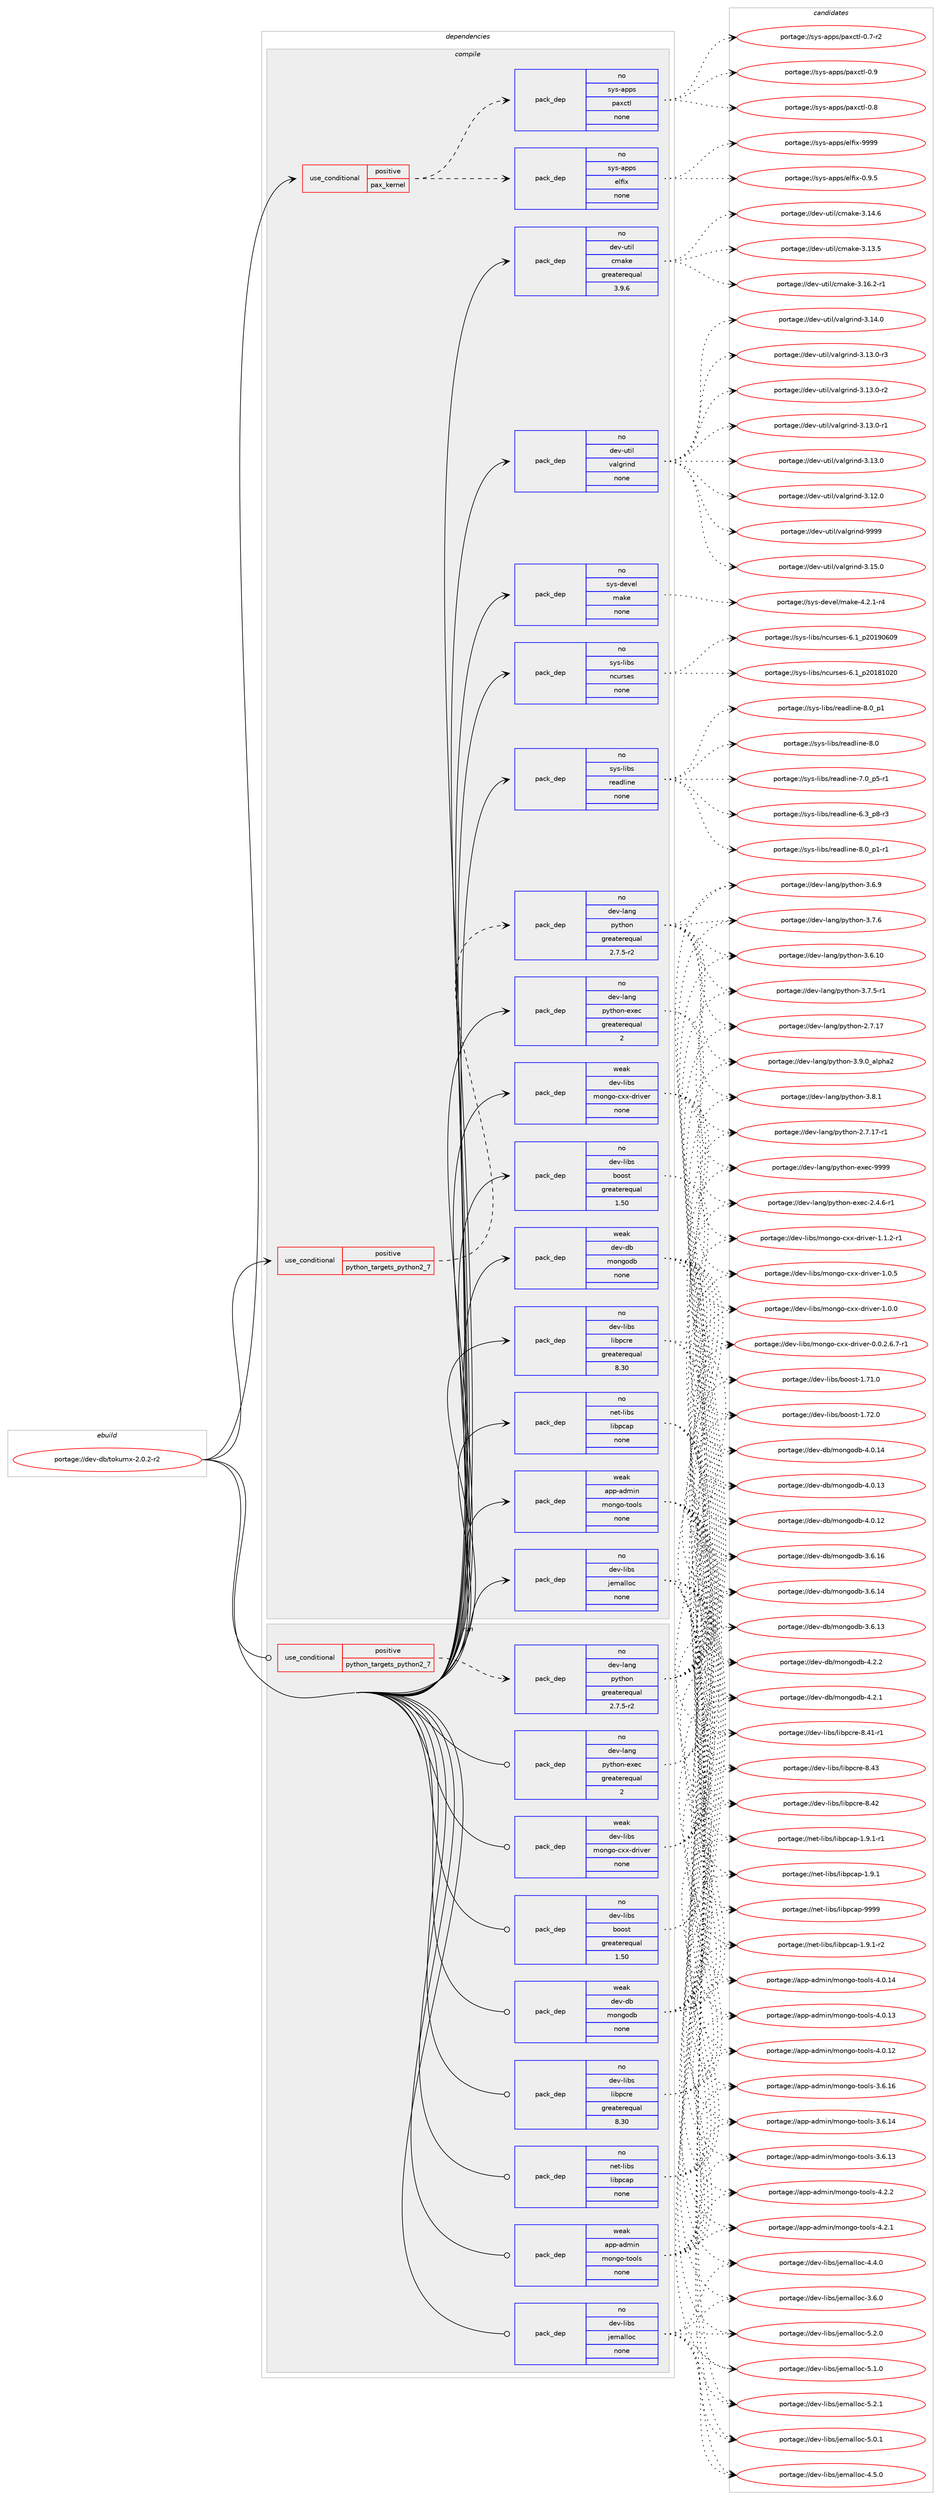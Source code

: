 digraph prolog {

# *************
# Graph options
# *************

newrank=true;
concentrate=true;
compound=true;
graph [rankdir=LR,fontname=Helvetica,fontsize=10,ranksep=1.5];#, ranksep=2.5, nodesep=0.2];
edge  [arrowhead=vee];
node  [fontname=Helvetica,fontsize=10];

# **********
# The ebuild
# **********

subgraph cluster_leftcol {
color=gray;
label=<<i>ebuild</i>>;
id [label="portage://dev-db/tokumx-2.0.2-r2", color=red, width=4, href="../dev-db/tokumx-2.0.2-r2.svg"];
}

# ****************
# The dependencies
# ****************

subgraph cluster_midcol {
color=gray;
label=<<i>dependencies</i>>;
subgraph cluster_compile {
fillcolor="#eeeeee";
style=filled;
label=<<i>compile</i>>;
subgraph cond135801 {
dependency576520 [label=<<TABLE BORDER="0" CELLBORDER="1" CELLSPACING="0" CELLPADDING="4"><TR><TD ROWSPAN="3" CELLPADDING="10">use_conditional</TD></TR><TR><TD>positive</TD></TR><TR><TD>pax_kernel</TD></TR></TABLE>>, shape=none, color=red];
subgraph pack433544 {
dependency576521 [label=<<TABLE BORDER="0" CELLBORDER="1" CELLSPACING="0" CELLPADDING="4" WIDTH="220"><TR><TD ROWSPAN="6" CELLPADDING="30">pack_dep</TD></TR><TR><TD WIDTH="110">no</TD></TR><TR><TD>sys-apps</TD></TR><TR><TD>paxctl</TD></TR><TR><TD>none</TD></TR><TR><TD></TD></TR></TABLE>>, shape=none, color=blue];
}
dependency576520:e -> dependency576521:w [weight=20,style="dashed",arrowhead="vee"];
subgraph pack433545 {
dependency576522 [label=<<TABLE BORDER="0" CELLBORDER="1" CELLSPACING="0" CELLPADDING="4" WIDTH="220"><TR><TD ROWSPAN="6" CELLPADDING="30">pack_dep</TD></TR><TR><TD WIDTH="110">no</TD></TR><TR><TD>sys-apps</TD></TR><TR><TD>elfix</TD></TR><TR><TD>none</TD></TR><TR><TD></TD></TR></TABLE>>, shape=none, color=blue];
}
dependency576520:e -> dependency576522:w [weight=20,style="dashed",arrowhead="vee"];
}
id:e -> dependency576520:w [weight=20,style="solid",arrowhead="vee"];
subgraph cond135802 {
dependency576523 [label=<<TABLE BORDER="0" CELLBORDER="1" CELLSPACING="0" CELLPADDING="4"><TR><TD ROWSPAN="3" CELLPADDING="10">use_conditional</TD></TR><TR><TD>positive</TD></TR><TR><TD>python_targets_python2_7</TD></TR></TABLE>>, shape=none, color=red];
subgraph pack433546 {
dependency576524 [label=<<TABLE BORDER="0" CELLBORDER="1" CELLSPACING="0" CELLPADDING="4" WIDTH="220"><TR><TD ROWSPAN="6" CELLPADDING="30">pack_dep</TD></TR><TR><TD WIDTH="110">no</TD></TR><TR><TD>dev-lang</TD></TR><TR><TD>python</TD></TR><TR><TD>greaterequal</TD></TR><TR><TD>2.7.5-r2</TD></TR></TABLE>>, shape=none, color=blue];
}
dependency576523:e -> dependency576524:w [weight=20,style="dashed",arrowhead="vee"];
}
id:e -> dependency576523:w [weight=20,style="solid",arrowhead="vee"];
subgraph pack433547 {
dependency576525 [label=<<TABLE BORDER="0" CELLBORDER="1" CELLSPACING="0" CELLPADDING="4" WIDTH="220"><TR><TD ROWSPAN="6" CELLPADDING="30">pack_dep</TD></TR><TR><TD WIDTH="110">no</TD></TR><TR><TD>dev-lang</TD></TR><TR><TD>python-exec</TD></TR><TR><TD>greaterequal</TD></TR><TR><TD>2</TD></TR></TABLE>>, shape=none, color=blue];
}
id:e -> dependency576525:w [weight=20,style="solid",arrowhead="vee"];
subgraph pack433548 {
dependency576526 [label=<<TABLE BORDER="0" CELLBORDER="1" CELLSPACING="0" CELLPADDING="4" WIDTH="220"><TR><TD ROWSPAN="6" CELLPADDING="30">pack_dep</TD></TR><TR><TD WIDTH="110">no</TD></TR><TR><TD>dev-libs</TD></TR><TR><TD>boost</TD></TR><TR><TD>greaterequal</TD></TR><TR><TD>1.50</TD></TR></TABLE>>, shape=none, color=blue];
}
id:e -> dependency576526:w [weight=20,style="solid",arrowhead="vee"];
subgraph pack433549 {
dependency576527 [label=<<TABLE BORDER="0" CELLBORDER="1" CELLSPACING="0" CELLPADDING="4" WIDTH="220"><TR><TD ROWSPAN="6" CELLPADDING="30">pack_dep</TD></TR><TR><TD WIDTH="110">no</TD></TR><TR><TD>dev-libs</TD></TR><TR><TD>jemalloc</TD></TR><TR><TD>none</TD></TR><TR><TD></TD></TR></TABLE>>, shape=none, color=blue];
}
id:e -> dependency576527:w [weight=20,style="solid",arrowhead="vee"];
subgraph pack433550 {
dependency576528 [label=<<TABLE BORDER="0" CELLBORDER="1" CELLSPACING="0" CELLPADDING="4" WIDTH="220"><TR><TD ROWSPAN="6" CELLPADDING="30">pack_dep</TD></TR><TR><TD WIDTH="110">no</TD></TR><TR><TD>dev-libs</TD></TR><TR><TD>libpcre</TD></TR><TR><TD>greaterequal</TD></TR><TR><TD>8.30</TD></TR></TABLE>>, shape=none, color=blue];
}
id:e -> dependency576528:w [weight=20,style="solid",arrowhead="vee"];
subgraph pack433551 {
dependency576529 [label=<<TABLE BORDER="0" CELLBORDER="1" CELLSPACING="0" CELLPADDING="4" WIDTH="220"><TR><TD ROWSPAN="6" CELLPADDING="30">pack_dep</TD></TR><TR><TD WIDTH="110">no</TD></TR><TR><TD>dev-util</TD></TR><TR><TD>cmake</TD></TR><TR><TD>greaterequal</TD></TR><TR><TD>3.9.6</TD></TR></TABLE>>, shape=none, color=blue];
}
id:e -> dependency576529:w [weight=20,style="solid",arrowhead="vee"];
subgraph pack433552 {
dependency576530 [label=<<TABLE BORDER="0" CELLBORDER="1" CELLSPACING="0" CELLPADDING="4" WIDTH="220"><TR><TD ROWSPAN="6" CELLPADDING="30">pack_dep</TD></TR><TR><TD WIDTH="110">no</TD></TR><TR><TD>dev-util</TD></TR><TR><TD>valgrind</TD></TR><TR><TD>none</TD></TR><TR><TD></TD></TR></TABLE>>, shape=none, color=blue];
}
id:e -> dependency576530:w [weight=20,style="solid",arrowhead="vee"];
subgraph pack433553 {
dependency576531 [label=<<TABLE BORDER="0" CELLBORDER="1" CELLSPACING="0" CELLPADDING="4" WIDTH="220"><TR><TD ROWSPAN="6" CELLPADDING="30">pack_dep</TD></TR><TR><TD WIDTH="110">no</TD></TR><TR><TD>net-libs</TD></TR><TR><TD>libpcap</TD></TR><TR><TD>none</TD></TR><TR><TD></TD></TR></TABLE>>, shape=none, color=blue];
}
id:e -> dependency576531:w [weight=20,style="solid",arrowhead="vee"];
subgraph pack433554 {
dependency576532 [label=<<TABLE BORDER="0" CELLBORDER="1" CELLSPACING="0" CELLPADDING="4" WIDTH="220"><TR><TD ROWSPAN="6" CELLPADDING="30">pack_dep</TD></TR><TR><TD WIDTH="110">no</TD></TR><TR><TD>sys-devel</TD></TR><TR><TD>make</TD></TR><TR><TD>none</TD></TR><TR><TD></TD></TR></TABLE>>, shape=none, color=blue];
}
id:e -> dependency576532:w [weight=20,style="solid",arrowhead="vee"];
subgraph pack433555 {
dependency576533 [label=<<TABLE BORDER="0" CELLBORDER="1" CELLSPACING="0" CELLPADDING="4" WIDTH="220"><TR><TD ROWSPAN="6" CELLPADDING="30">pack_dep</TD></TR><TR><TD WIDTH="110">no</TD></TR><TR><TD>sys-libs</TD></TR><TR><TD>ncurses</TD></TR><TR><TD>none</TD></TR><TR><TD></TD></TR></TABLE>>, shape=none, color=blue];
}
id:e -> dependency576533:w [weight=20,style="solid",arrowhead="vee"];
subgraph pack433556 {
dependency576534 [label=<<TABLE BORDER="0" CELLBORDER="1" CELLSPACING="0" CELLPADDING="4" WIDTH="220"><TR><TD ROWSPAN="6" CELLPADDING="30">pack_dep</TD></TR><TR><TD WIDTH="110">no</TD></TR><TR><TD>sys-libs</TD></TR><TR><TD>readline</TD></TR><TR><TD>none</TD></TR><TR><TD></TD></TR></TABLE>>, shape=none, color=blue];
}
id:e -> dependency576534:w [weight=20,style="solid",arrowhead="vee"];
subgraph pack433557 {
dependency576535 [label=<<TABLE BORDER="0" CELLBORDER="1" CELLSPACING="0" CELLPADDING="4" WIDTH="220"><TR><TD ROWSPAN="6" CELLPADDING="30">pack_dep</TD></TR><TR><TD WIDTH="110">weak</TD></TR><TR><TD>app-admin</TD></TR><TR><TD>mongo-tools</TD></TR><TR><TD>none</TD></TR><TR><TD></TD></TR></TABLE>>, shape=none, color=blue];
}
id:e -> dependency576535:w [weight=20,style="solid",arrowhead="vee"];
subgraph pack433558 {
dependency576536 [label=<<TABLE BORDER="0" CELLBORDER="1" CELLSPACING="0" CELLPADDING="4" WIDTH="220"><TR><TD ROWSPAN="6" CELLPADDING="30">pack_dep</TD></TR><TR><TD WIDTH="110">weak</TD></TR><TR><TD>dev-db</TD></TR><TR><TD>mongodb</TD></TR><TR><TD>none</TD></TR><TR><TD></TD></TR></TABLE>>, shape=none, color=blue];
}
id:e -> dependency576536:w [weight=20,style="solid",arrowhead="vee"];
subgraph pack433559 {
dependency576537 [label=<<TABLE BORDER="0" CELLBORDER="1" CELLSPACING="0" CELLPADDING="4" WIDTH="220"><TR><TD ROWSPAN="6" CELLPADDING="30">pack_dep</TD></TR><TR><TD WIDTH="110">weak</TD></TR><TR><TD>dev-libs</TD></TR><TR><TD>mongo-cxx-driver</TD></TR><TR><TD>none</TD></TR><TR><TD></TD></TR></TABLE>>, shape=none, color=blue];
}
id:e -> dependency576537:w [weight=20,style="solid",arrowhead="vee"];
}
subgraph cluster_compileandrun {
fillcolor="#eeeeee";
style=filled;
label=<<i>compile and run</i>>;
}
subgraph cluster_run {
fillcolor="#eeeeee";
style=filled;
label=<<i>run</i>>;
subgraph cond135803 {
dependency576538 [label=<<TABLE BORDER="0" CELLBORDER="1" CELLSPACING="0" CELLPADDING="4"><TR><TD ROWSPAN="3" CELLPADDING="10">use_conditional</TD></TR><TR><TD>positive</TD></TR><TR><TD>python_targets_python2_7</TD></TR></TABLE>>, shape=none, color=red];
subgraph pack433560 {
dependency576539 [label=<<TABLE BORDER="0" CELLBORDER="1" CELLSPACING="0" CELLPADDING="4" WIDTH="220"><TR><TD ROWSPAN="6" CELLPADDING="30">pack_dep</TD></TR><TR><TD WIDTH="110">no</TD></TR><TR><TD>dev-lang</TD></TR><TR><TD>python</TD></TR><TR><TD>greaterequal</TD></TR><TR><TD>2.7.5-r2</TD></TR></TABLE>>, shape=none, color=blue];
}
dependency576538:e -> dependency576539:w [weight=20,style="dashed",arrowhead="vee"];
}
id:e -> dependency576538:w [weight=20,style="solid",arrowhead="odot"];
subgraph pack433561 {
dependency576540 [label=<<TABLE BORDER="0" CELLBORDER="1" CELLSPACING="0" CELLPADDING="4" WIDTH="220"><TR><TD ROWSPAN="6" CELLPADDING="30">pack_dep</TD></TR><TR><TD WIDTH="110">no</TD></TR><TR><TD>dev-lang</TD></TR><TR><TD>python-exec</TD></TR><TR><TD>greaterequal</TD></TR><TR><TD>2</TD></TR></TABLE>>, shape=none, color=blue];
}
id:e -> dependency576540:w [weight=20,style="solid",arrowhead="odot"];
subgraph pack433562 {
dependency576541 [label=<<TABLE BORDER="0" CELLBORDER="1" CELLSPACING="0" CELLPADDING="4" WIDTH="220"><TR><TD ROWSPAN="6" CELLPADDING="30">pack_dep</TD></TR><TR><TD WIDTH="110">no</TD></TR><TR><TD>dev-libs</TD></TR><TR><TD>boost</TD></TR><TR><TD>greaterequal</TD></TR><TR><TD>1.50</TD></TR></TABLE>>, shape=none, color=blue];
}
id:e -> dependency576541:w [weight=20,style="solid",arrowhead="odot"];
subgraph pack433563 {
dependency576542 [label=<<TABLE BORDER="0" CELLBORDER="1" CELLSPACING="0" CELLPADDING="4" WIDTH="220"><TR><TD ROWSPAN="6" CELLPADDING="30">pack_dep</TD></TR><TR><TD WIDTH="110">no</TD></TR><TR><TD>dev-libs</TD></TR><TR><TD>jemalloc</TD></TR><TR><TD>none</TD></TR><TR><TD></TD></TR></TABLE>>, shape=none, color=blue];
}
id:e -> dependency576542:w [weight=20,style="solid",arrowhead="odot"];
subgraph pack433564 {
dependency576543 [label=<<TABLE BORDER="0" CELLBORDER="1" CELLSPACING="0" CELLPADDING="4" WIDTH="220"><TR><TD ROWSPAN="6" CELLPADDING="30">pack_dep</TD></TR><TR><TD WIDTH="110">no</TD></TR><TR><TD>dev-libs</TD></TR><TR><TD>libpcre</TD></TR><TR><TD>greaterequal</TD></TR><TR><TD>8.30</TD></TR></TABLE>>, shape=none, color=blue];
}
id:e -> dependency576543:w [weight=20,style="solid",arrowhead="odot"];
subgraph pack433565 {
dependency576544 [label=<<TABLE BORDER="0" CELLBORDER="1" CELLSPACING="0" CELLPADDING="4" WIDTH="220"><TR><TD ROWSPAN="6" CELLPADDING="30">pack_dep</TD></TR><TR><TD WIDTH="110">no</TD></TR><TR><TD>net-libs</TD></TR><TR><TD>libpcap</TD></TR><TR><TD>none</TD></TR><TR><TD></TD></TR></TABLE>>, shape=none, color=blue];
}
id:e -> dependency576544:w [weight=20,style="solid",arrowhead="odot"];
subgraph pack433566 {
dependency576545 [label=<<TABLE BORDER="0" CELLBORDER="1" CELLSPACING="0" CELLPADDING="4" WIDTH="220"><TR><TD ROWSPAN="6" CELLPADDING="30">pack_dep</TD></TR><TR><TD WIDTH="110">weak</TD></TR><TR><TD>app-admin</TD></TR><TR><TD>mongo-tools</TD></TR><TR><TD>none</TD></TR><TR><TD></TD></TR></TABLE>>, shape=none, color=blue];
}
id:e -> dependency576545:w [weight=20,style="solid",arrowhead="odot"];
subgraph pack433567 {
dependency576546 [label=<<TABLE BORDER="0" CELLBORDER="1" CELLSPACING="0" CELLPADDING="4" WIDTH="220"><TR><TD ROWSPAN="6" CELLPADDING="30">pack_dep</TD></TR><TR><TD WIDTH="110">weak</TD></TR><TR><TD>dev-db</TD></TR><TR><TD>mongodb</TD></TR><TR><TD>none</TD></TR><TR><TD></TD></TR></TABLE>>, shape=none, color=blue];
}
id:e -> dependency576546:w [weight=20,style="solid",arrowhead="odot"];
subgraph pack433568 {
dependency576547 [label=<<TABLE BORDER="0" CELLBORDER="1" CELLSPACING="0" CELLPADDING="4" WIDTH="220"><TR><TD ROWSPAN="6" CELLPADDING="30">pack_dep</TD></TR><TR><TD WIDTH="110">weak</TD></TR><TR><TD>dev-libs</TD></TR><TR><TD>mongo-cxx-driver</TD></TR><TR><TD>none</TD></TR><TR><TD></TD></TR></TABLE>>, shape=none, color=blue];
}
id:e -> dependency576547:w [weight=20,style="solid",arrowhead="odot"];
}
}

# **************
# The candidates
# **************

subgraph cluster_choices {
rank=same;
color=gray;
label=<<i>candidates</i>>;

subgraph choice433544 {
color=black;
nodesep=1;
choice115121115459711211211547112971209911610845484657 [label="portage://sys-apps/paxctl-0.9", color=red, width=4,href="../sys-apps/paxctl-0.9.svg"];
choice115121115459711211211547112971209911610845484656 [label="portage://sys-apps/paxctl-0.8", color=red, width=4,href="../sys-apps/paxctl-0.8.svg"];
choice1151211154597112112115471129712099116108454846554511450 [label="portage://sys-apps/paxctl-0.7-r2", color=red, width=4,href="../sys-apps/paxctl-0.7-r2.svg"];
dependency576521:e -> choice115121115459711211211547112971209911610845484657:w [style=dotted,weight="100"];
dependency576521:e -> choice115121115459711211211547112971209911610845484656:w [style=dotted,weight="100"];
dependency576521:e -> choice1151211154597112112115471129712099116108454846554511450:w [style=dotted,weight="100"];
}
subgraph choice433545 {
color=black;
nodesep=1;
choice1151211154597112112115471011081021051204557575757 [label="portage://sys-apps/elfix-9999", color=red, width=4,href="../sys-apps/elfix-9999.svg"];
choice115121115459711211211547101108102105120454846574653 [label="portage://sys-apps/elfix-0.9.5", color=red, width=4,href="../sys-apps/elfix-0.9.5.svg"];
dependency576522:e -> choice1151211154597112112115471011081021051204557575757:w [style=dotted,weight="100"];
dependency576522:e -> choice115121115459711211211547101108102105120454846574653:w [style=dotted,weight="100"];
}
subgraph choice433546 {
color=black;
nodesep=1;
choice10010111845108971101034711212111610411111045514657464895971081121049750 [label="portage://dev-lang/python-3.9.0_alpha2", color=red, width=4,href="../dev-lang/python-3.9.0_alpha2.svg"];
choice100101118451089711010347112121116104111110455146564649 [label="portage://dev-lang/python-3.8.1", color=red, width=4,href="../dev-lang/python-3.8.1.svg"];
choice100101118451089711010347112121116104111110455146554654 [label="portage://dev-lang/python-3.7.6", color=red, width=4,href="../dev-lang/python-3.7.6.svg"];
choice1001011184510897110103471121211161041111104551465546534511449 [label="portage://dev-lang/python-3.7.5-r1", color=red, width=4,href="../dev-lang/python-3.7.5-r1.svg"];
choice100101118451089711010347112121116104111110455146544657 [label="portage://dev-lang/python-3.6.9", color=red, width=4,href="../dev-lang/python-3.6.9.svg"];
choice10010111845108971101034711212111610411111045514654464948 [label="portage://dev-lang/python-3.6.10", color=red, width=4,href="../dev-lang/python-3.6.10.svg"];
choice100101118451089711010347112121116104111110455046554649554511449 [label="portage://dev-lang/python-2.7.17-r1", color=red, width=4,href="../dev-lang/python-2.7.17-r1.svg"];
choice10010111845108971101034711212111610411111045504655464955 [label="portage://dev-lang/python-2.7.17", color=red, width=4,href="../dev-lang/python-2.7.17.svg"];
dependency576524:e -> choice10010111845108971101034711212111610411111045514657464895971081121049750:w [style=dotted,weight="100"];
dependency576524:e -> choice100101118451089711010347112121116104111110455146564649:w [style=dotted,weight="100"];
dependency576524:e -> choice100101118451089711010347112121116104111110455146554654:w [style=dotted,weight="100"];
dependency576524:e -> choice1001011184510897110103471121211161041111104551465546534511449:w [style=dotted,weight="100"];
dependency576524:e -> choice100101118451089711010347112121116104111110455146544657:w [style=dotted,weight="100"];
dependency576524:e -> choice10010111845108971101034711212111610411111045514654464948:w [style=dotted,weight="100"];
dependency576524:e -> choice100101118451089711010347112121116104111110455046554649554511449:w [style=dotted,weight="100"];
dependency576524:e -> choice10010111845108971101034711212111610411111045504655464955:w [style=dotted,weight="100"];
}
subgraph choice433547 {
color=black;
nodesep=1;
choice10010111845108971101034711212111610411111045101120101994557575757 [label="portage://dev-lang/python-exec-9999", color=red, width=4,href="../dev-lang/python-exec-9999.svg"];
choice10010111845108971101034711212111610411111045101120101994550465246544511449 [label="portage://dev-lang/python-exec-2.4.6-r1", color=red, width=4,href="../dev-lang/python-exec-2.4.6-r1.svg"];
dependency576525:e -> choice10010111845108971101034711212111610411111045101120101994557575757:w [style=dotted,weight="100"];
dependency576525:e -> choice10010111845108971101034711212111610411111045101120101994550465246544511449:w [style=dotted,weight="100"];
}
subgraph choice433548 {
color=black;
nodesep=1;
choice1001011184510810598115479811111111511645494655504648 [label="portage://dev-libs/boost-1.72.0", color=red, width=4,href="../dev-libs/boost-1.72.0.svg"];
choice1001011184510810598115479811111111511645494655494648 [label="portage://dev-libs/boost-1.71.0", color=red, width=4,href="../dev-libs/boost-1.71.0.svg"];
dependency576526:e -> choice1001011184510810598115479811111111511645494655504648:w [style=dotted,weight="100"];
dependency576526:e -> choice1001011184510810598115479811111111511645494655494648:w [style=dotted,weight="100"];
}
subgraph choice433549 {
color=black;
nodesep=1;
choice1001011184510810598115471061011099710810811199455346504649 [label="portage://dev-libs/jemalloc-5.2.1", color=red, width=4,href="../dev-libs/jemalloc-5.2.1.svg"];
choice1001011184510810598115471061011099710810811199455346504648 [label="portage://dev-libs/jemalloc-5.2.0", color=red, width=4,href="../dev-libs/jemalloc-5.2.0.svg"];
choice1001011184510810598115471061011099710810811199455346494648 [label="portage://dev-libs/jemalloc-5.1.0", color=red, width=4,href="../dev-libs/jemalloc-5.1.0.svg"];
choice1001011184510810598115471061011099710810811199455346484649 [label="portage://dev-libs/jemalloc-5.0.1", color=red, width=4,href="../dev-libs/jemalloc-5.0.1.svg"];
choice1001011184510810598115471061011099710810811199455246534648 [label="portage://dev-libs/jemalloc-4.5.0", color=red, width=4,href="../dev-libs/jemalloc-4.5.0.svg"];
choice1001011184510810598115471061011099710810811199455246524648 [label="portage://dev-libs/jemalloc-4.4.0", color=red, width=4,href="../dev-libs/jemalloc-4.4.0.svg"];
choice1001011184510810598115471061011099710810811199455146544648 [label="portage://dev-libs/jemalloc-3.6.0", color=red, width=4,href="../dev-libs/jemalloc-3.6.0.svg"];
dependency576527:e -> choice1001011184510810598115471061011099710810811199455346504649:w [style=dotted,weight="100"];
dependency576527:e -> choice1001011184510810598115471061011099710810811199455346504648:w [style=dotted,weight="100"];
dependency576527:e -> choice1001011184510810598115471061011099710810811199455346494648:w [style=dotted,weight="100"];
dependency576527:e -> choice1001011184510810598115471061011099710810811199455346484649:w [style=dotted,weight="100"];
dependency576527:e -> choice1001011184510810598115471061011099710810811199455246534648:w [style=dotted,weight="100"];
dependency576527:e -> choice1001011184510810598115471061011099710810811199455246524648:w [style=dotted,weight="100"];
dependency576527:e -> choice1001011184510810598115471061011099710810811199455146544648:w [style=dotted,weight="100"];
}
subgraph choice433550 {
color=black;
nodesep=1;
choice10010111845108105981154710810598112991141014556465251 [label="portage://dev-libs/libpcre-8.43", color=red, width=4,href="../dev-libs/libpcre-8.43.svg"];
choice10010111845108105981154710810598112991141014556465250 [label="portage://dev-libs/libpcre-8.42", color=red, width=4,href="../dev-libs/libpcre-8.42.svg"];
choice100101118451081059811547108105981129911410145564652494511449 [label="portage://dev-libs/libpcre-8.41-r1", color=red, width=4,href="../dev-libs/libpcre-8.41-r1.svg"];
dependency576528:e -> choice10010111845108105981154710810598112991141014556465251:w [style=dotted,weight="100"];
dependency576528:e -> choice10010111845108105981154710810598112991141014556465250:w [style=dotted,weight="100"];
dependency576528:e -> choice100101118451081059811547108105981129911410145564652494511449:w [style=dotted,weight="100"];
}
subgraph choice433551 {
color=black;
nodesep=1;
choice10010111845117116105108479910997107101455146495446504511449 [label="portage://dev-util/cmake-3.16.2-r1", color=red, width=4,href="../dev-util/cmake-3.16.2-r1.svg"];
choice1001011184511711610510847991099710710145514649524654 [label="portage://dev-util/cmake-3.14.6", color=red, width=4,href="../dev-util/cmake-3.14.6.svg"];
choice1001011184511711610510847991099710710145514649514653 [label="portage://dev-util/cmake-3.13.5", color=red, width=4,href="../dev-util/cmake-3.13.5.svg"];
dependency576529:e -> choice10010111845117116105108479910997107101455146495446504511449:w [style=dotted,weight="100"];
dependency576529:e -> choice1001011184511711610510847991099710710145514649524654:w [style=dotted,weight="100"];
dependency576529:e -> choice1001011184511711610510847991099710710145514649514653:w [style=dotted,weight="100"];
}
subgraph choice433552 {
color=black;
nodesep=1;
choice1001011184511711610510847118971081031141051101004557575757 [label="portage://dev-util/valgrind-9999", color=red, width=4,href="../dev-util/valgrind-9999.svg"];
choice10010111845117116105108471189710810311410511010045514649534648 [label="portage://dev-util/valgrind-3.15.0", color=red, width=4,href="../dev-util/valgrind-3.15.0.svg"];
choice10010111845117116105108471189710810311410511010045514649524648 [label="portage://dev-util/valgrind-3.14.0", color=red, width=4,href="../dev-util/valgrind-3.14.0.svg"];
choice100101118451171161051084711897108103114105110100455146495146484511451 [label="portage://dev-util/valgrind-3.13.0-r3", color=red, width=4,href="../dev-util/valgrind-3.13.0-r3.svg"];
choice100101118451171161051084711897108103114105110100455146495146484511450 [label="portage://dev-util/valgrind-3.13.0-r2", color=red, width=4,href="../dev-util/valgrind-3.13.0-r2.svg"];
choice100101118451171161051084711897108103114105110100455146495146484511449 [label="portage://dev-util/valgrind-3.13.0-r1", color=red, width=4,href="../dev-util/valgrind-3.13.0-r1.svg"];
choice10010111845117116105108471189710810311410511010045514649514648 [label="portage://dev-util/valgrind-3.13.0", color=red, width=4,href="../dev-util/valgrind-3.13.0.svg"];
choice10010111845117116105108471189710810311410511010045514649504648 [label="portage://dev-util/valgrind-3.12.0", color=red, width=4,href="../dev-util/valgrind-3.12.0.svg"];
dependency576530:e -> choice1001011184511711610510847118971081031141051101004557575757:w [style=dotted,weight="100"];
dependency576530:e -> choice10010111845117116105108471189710810311410511010045514649534648:w [style=dotted,weight="100"];
dependency576530:e -> choice10010111845117116105108471189710810311410511010045514649524648:w [style=dotted,weight="100"];
dependency576530:e -> choice100101118451171161051084711897108103114105110100455146495146484511451:w [style=dotted,weight="100"];
dependency576530:e -> choice100101118451171161051084711897108103114105110100455146495146484511450:w [style=dotted,weight="100"];
dependency576530:e -> choice100101118451171161051084711897108103114105110100455146495146484511449:w [style=dotted,weight="100"];
dependency576530:e -> choice10010111845117116105108471189710810311410511010045514649514648:w [style=dotted,weight="100"];
dependency576530:e -> choice10010111845117116105108471189710810311410511010045514649504648:w [style=dotted,weight="100"];
}
subgraph choice433553 {
color=black;
nodesep=1;
choice1101011164510810598115471081059811299971124557575757 [label="portage://net-libs/libpcap-9999", color=red, width=4,href="../net-libs/libpcap-9999.svg"];
choice1101011164510810598115471081059811299971124549465746494511450 [label="portage://net-libs/libpcap-1.9.1-r2", color=red, width=4,href="../net-libs/libpcap-1.9.1-r2.svg"];
choice1101011164510810598115471081059811299971124549465746494511449 [label="portage://net-libs/libpcap-1.9.1-r1", color=red, width=4,href="../net-libs/libpcap-1.9.1-r1.svg"];
choice110101116451081059811547108105981129997112454946574649 [label="portage://net-libs/libpcap-1.9.1", color=red, width=4,href="../net-libs/libpcap-1.9.1.svg"];
dependency576531:e -> choice1101011164510810598115471081059811299971124557575757:w [style=dotted,weight="100"];
dependency576531:e -> choice1101011164510810598115471081059811299971124549465746494511450:w [style=dotted,weight="100"];
dependency576531:e -> choice1101011164510810598115471081059811299971124549465746494511449:w [style=dotted,weight="100"];
dependency576531:e -> choice110101116451081059811547108105981129997112454946574649:w [style=dotted,weight="100"];
}
subgraph choice433554 {
color=black;
nodesep=1;
choice1151211154510010111810110847109971071014552465046494511452 [label="portage://sys-devel/make-4.2.1-r4", color=red, width=4,href="../sys-devel/make-4.2.1-r4.svg"];
dependency576532:e -> choice1151211154510010111810110847109971071014552465046494511452:w [style=dotted,weight="100"];
}
subgraph choice433555 {
color=black;
nodesep=1;
choice1151211154510810598115471109911711411510111545544649951125048495748544857 [label="portage://sys-libs/ncurses-6.1_p20190609", color=red, width=4,href="../sys-libs/ncurses-6.1_p20190609.svg"];
choice1151211154510810598115471109911711411510111545544649951125048495649485048 [label="portage://sys-libs/ncurses-6.1_p20181020", color=red, width=4,href="../sys-libs/ncurses-6.1_p20181020.svg"];
dependency576533:e -> choice1151211154510810598115471109911711411510111545544649951125048495748544857:w [style=dotted,weight="100"];
dependency576533:e -> choice1151211154510810598115471109911711411510111545544649951125048495649485048:w [style=dotted,weight="100"];
}
subgraph choice433556 {
color=black;
nodesep=1;
choice115121115451081059811547114101971001081051101014556464895112494511449 [label="portage://sys-libs/readline-8.0_p1-r1", color=red, width=4,href="../sys-libs/readline-8.0_p1-r1.svg"];
choice11512111545108105981154711410197100108105110101455646489511249 [label="portage://sys-libs/readline-8.0_p1", color=red, width=4,href="../sys-libs/readline-8.0_p1.svg"];
choice1151211154510810598115471141019710010810511010145564648 [label="portage://sys-libs/readline-8.0", color=red, width=4,href="../sys-libs/readline-8.0.svg"];
choice115121115451081059811547114101971001081051101014555464895112534511449 [label="portage://sys-libs/readline-7.0_p5-r1", color=red, width=4,href="../sys-libs/readline-7.0_p5-r1.svg"];
choice115121115451081059811547114101971001081051101014554465195112564511451 [label="portage://sys-libs/readline-6.3_p8-r3", color=red, width=4,href="../sys-libs/readline-6.3_p8-r3.svg"];
dependency576534:e -> choice115121115451081059811547114101971001081051101014556464895112494511449:w [style=dotted,weight="100"];
dependency576534:e -> choice11512111545108105981154711410197100108105110101455646489511249:w [style=dotted,weight="100"];
dependency576534:e -> choice1151211154510810598115471141019710010810511010145564648:w [style=dotted,weight="100"];
dependency576534:e -> choice115121115451081059811547114101971001081051101014555464895112534511449:w [style=dotted,weight="100"];
dependency576534:e -> choice115121115451081059811547114101971001081051101014554465195112564511451:w [style=dotted,weight="100"];
}
subgraph choice433557 {
color=black;
nodesep=1;
choice9711211245971001091051104710911111010311145116111111108115455246504650 [label="portage://app-admin/mongo-tools-4.2.2", color=red, width=4,href="../app-admin/mongo-tools-4.2.2.svg"];
choice9711211245971001091051104710911111010311145116111111108115455246504649 [label="portage://app-admin/mongo-tools-4.2.1", color=red, width=4,href="../app-admin/mongo-tools-4.2.1.svg"];
choice971121124597100109105110471091111101031114511611111110811545524648464952 [label="portage://app-admin/mongo-tools-4.0.14", color=red, width=4,href="../app-admin/mongo-tools-4.0.14.svg"];
choice971121124597100109105110471091111101031114511611111110811545524648464951 [label="portage://app-admin/mongo-tools-4.0.13", color=red, width=4,href="../app-admin/mongo-tools-4.0.13.svg"];
choice971121124597100109105110471091111101031114511611111110811545524648464950 [label="portage://app-admin/mongo-tools-4.0.12", color=red, width=4,href="../app-admin/mongo-tools-4.0.12.svg"];
choice971121124597100109105110471091111101031114511611111110811545514654464954 [label="portage://app-admin/mongo-tools-3.6.16", color=red, width=4,href="../app-admin/mongo-tools-3.6.16.svg"];
choice971121124597100109105110471091111101031114511611111110811545514654464952 [label="portage://app-admin/mongo-tools-3.6.14", color=red, width=4,href="../app-admin/mongo-tools-3.6.14.svg"];
choice971121124597100109105110471091111101031114511611111110811545514654464951 [label="portage://app-admin/mongo-tools-3.6.13", color=red, width=4,href="../app-admin/mongo-tools-3.6.13.svg"];
dependency576535:e -> choice9711211245971001091051104710911111010311145116111111108115455246504650:w [style=dotted,weight="100"];
dependency576535:e -> choice9711211245971001091051104710911111010311145116111111108115455246504649:w [style=dotted,weight="100"];
dependency576535:e -> choice971121124597100109105110471091111101031114511611111110811545524648464952:w [style=dotted,weight="100"];
dependency576535:e -> choice971121124597100109105110471091111101031114511611111110811545524648464951:w [style=dotted,weight="100"];
dependency576535:e -> choice971121124597100109105110471091111101031114511611111110811545524648464950:w [style=dotted,weight="100"];
dependency576535:e -> choice971121124597100109105110471091111101031114511611111110811545514654464954:w [style=dotted,weight="100"];
dependency576535:e -> choice971121124597100109105110471091111101031114511611111110811545514654464952:w [style=dotted,weight="100"];
dependency576535:e -> choice971121124597100109105110471091111101031114511611111110811545514654464951:w [style=dotted,weight="100"];
}
subgraph choice433558 {
color=black;
nodesep=1;
choice10010111845100984710911111010311110098455246504650 [label="portage://dev-db/mongodb-4.2.2", color=red, width=4,href="../dev-db/mongodb-4.2.2.svg"];
choice10010111845100984710911111010311110098455246504649 [label="portage://dev-db/mongodb-4.2.1", color=red, width=4,href="../dev-db/mongodb-4.2.1.svg"];
choice1001011184510098471091111101031111009845524648464952 [label="portage://dev-db/mongodb-4.0.14", color=red, width=4,href="../dev-db/mongodb-4.0.14.svg"];
choice1001011184510098471091111101031111009845524648464951 [label="portage://dev-db/mongodb-4.0.13", color=red, width=4,href="../dev-db/mongodb-4.0.13.svg"];
choice1001011184510098471091111101031111009845524648464950 [label="portage://dev-db/mongodb-4.0.12", color=red, width=4,href="../dev-db/mongodb-4.0.12.svg"];
choice1001011184510098471091111101031111009845514654464954 [label="portage://dev-db/mongodb-3.6.16", color=red, width=4,href="../dev-db/mongodb-3.6.16.svg"];
choice1001011184510098471091111101031111009845514654464952 [label="portage://dev-db/mongodb-3.6.14", color=red, width=4,href="../dev-db/mongodb-3.6.14.svg"];
choice1001011184510098471091111101031111009845514654464951 [label="portage://dev-db/mongodb-3.6.13", color=red, width=4,href="../dev-db/mongodb-3.6.13.svg"];
dependency576536:e -> choice10010111845100984710911111010311110098455246504650:w [style=dotted,weight="100"];
dependency576536:e -> choice10010111845100984710911111010311110098455246504649:w [style=dotted,weight="100"];
dependency576536:e -> choice1001011184510098471091111101031111009845524648464952:w [style=dotted,weight="100"];
dependency576536:e -> choice1001011184510098471091111101031111009845524648464951:w [style=dotted,weight="100"];
dependency576536:e -> choice1001011184510098471091111101031111009845524648464950:w [style=dotted,weight="100"];
dependency576536:e -> choice1001011184510098471091111101031111009845514654464954:w [style=dotted,weight="100"];
dependency576536:e -> choice1001011184510098471091111101031111009845514654464952:w [style=dotted,weight="100"];
dependency576536:e -> choice1001011184510098471091111101031111009845514654464951:w [style=dotted,weight="100"];
}
subgraph choice433559 {
color=black;
nodesep=1;
choice1001011184510810598115471091111101031114599120120451001141051181011144549464946504511449 [label="portage://dev-libs/mongo-cxx-driver-1.1.2-r1", color=red, width=4,href="../dev-libs/mongo-cxx-driver-1.1.2-r1.svg"];
choice100101118451081059811547109111110103111459912012045100114105118101114454946484653 [label="portage://dev-libs/mongo-cxx-driver-1.0.5", color=red, width=4,href="../dev-libs/mongo-cxx-driver-1.0.5.svg"];
choice100101118451081059811547109111110103111459912012045100114105118101114454946484648 [label="portage://dev-libs/mongo-cxx-driver-1.0.0", color=red, width=4,href="../dev-libs/mongo-cxx-driver-1.0.0.svg"];
choice100101118451081059811547109111110103111459912012045100114105118101114454846484650465446554511449 [label="portage://dev-libs/mongo-cxx-driver-0.0.2.6.7-r1", color=red, width=4,href="../dev-libs/mongo-cxx-driver-0.0.2.6.7-r1.svg"];
dependency576537:e -> choice1001011184510810598115471091111101031114599120120451001141051181011144549464946504511449:w [style=dotted,weight="100"];
dependency576537:e -> choice100101118451081059811547109111110103111459912012045100114105118101114454946484653:w [style=dotted,weight="100"];
dependency576537:e -> choice100101118451081059811547109111110103111459912012045100114105118101114454946484648:w [style=dotted,weight="100"];
dependency576537:e -> choice100101118451081059811547109111110103111459912012045100114105118101114454846484650465446554511449:w [style=dotted,weight="100"];
}
subgraph choice433560 {
color=black;
nodesep=1;
choice10010111845108971101034711212111610411111045514657464895971081121049750 [label="portage://dev-lang/python-3.9.0_alpha2", color=red, width=4,href="../dev-lang/python-3.9.0_alpha2.svg"];
choice100101118451089711010347112121116104111110455146564649 [label="portage://dev-lang/python-3.8.1", color=red, width=4,href="../dev-lang/python-3.8.1.svg"];
choice100101118451089711010347112121116104111110455146554654 [label="portage://dev-lang/python-3.7.6", color=red, width=4,href="../dev-lang/python-3.7.6.svg"];
choice1001011184510897110103471121211161041111104551465546534511449 [label="portage://dev-lang/python-3.7.5-r1", color=red, width=4,href="../dev-lang/python-3.7.5-r1.svg"];
choice100101118451089711010347112121116104111110455146544657 [label="portage://dev-lang/python-3.6.9", color=red, width=4,href="../dev-lang/python-3.6.9.svg"];
choice10010111845108971101034711212111610411111045514654464948 [label="portage://dev-lang/python-3.6.10", color=red, width=4,href="../dev-lang/python-3.6.10.svg"];
choice100101118451089711010347112121116104111110455046554649554511449 [label="portage://dev-lang/python-2.7.17-r1", color=red, width=4,href="../dev-lang/python-2.7.17-r1.svg"];
choice10010111845108971101034711212111610411111045504655464955 [label="portage://dev-lang/python-2.7.17", color=red, width=4,href="../dev-lang/python-2.7.17.svg"];
dependency576539:e -> choice10010111845108971101034711212111610411111045514657464895971081121049750:w [style=dotted,weight="100"];
dependency576539:e -> choice100101118451089711010347112121116104111110455146564649:w [style=dotted,weight="100"];
dependency576539:e -> choice100101118451089711010347112121116104111110455146554654:w [style=dotted,weight="100"];
dependency576539:e -> choice1001011184510897110103471121211161041111104551465546534511449:w [style=dotted,weight="100"];
dependency576539:e -> choice100101118451089711010347112121116104111110455146544657:w [style=dotted,weight="100"];
dependency576539:e -> choice10010111845108971101034711212111610411111045514654464948:w [style=dotted,weight="100"];
dependency576539:e -> choice100101118451089711010347112121116104111110455046554649554511449:w [style=dotted,weight="100"];
dependency576539:e -> choice10010111845108971101034711212111610411111045504655464955:w [style=dotted,weight="100"];
}
subgraph choice433561 {
color=black;
nodesep=1;
choice10010111845108971101034711212111610411111045101120101994557575757 [label="portage://dev-lang/python-exec-9999", color=red, width=4,href="../dev-lang/python-exec-9999.svg"];
choice10010111845108971101034711212111610411111045101120101994550465246544511449 [label="portage://dev-lang/python-exec-2.4.6-r1", color=red, width=4,href="../dev-lang/python-exec-2.4.6-r1.svg"];
dependency576540:e -> choice10010111845108971101034711212111610411111045101120101994557575757:w [style=dotted,weight="100"];
dependency576540:e -> choice10010111845108971101034711212111610411111045101120101994550465246544511449:w [style=dotted,weight="100"];
}
subgraph choice433562 {
color=black;
nodesep=1;
choice1001011184510810598115479811111111511645494655504648 [label="portage://dev-libs/boost-1.72.0", color=red, width=4,href="../dev-libs/boost-1.72.0.svg"];
choice1001011184510810598115479811111111511645494655494648 [label="portage://dev-libs/boost-1.71.0", color=red, width=4,href="../dev-libs/boost-1.71.0.svg"];
dependency576541:e -> choice1001011184510810598115479811111111511645494655504648:w [style=dotted,weight="100"];
dependency576541:e -> choice1001011184510810598115479811111111511645494655494648:w [style=dotted,weight="100"];
}
subgraph choice433563 {
color=black;
nodesep=1;
choice1001011184510810598115471061011099710810811199455346504649 [label="portage://dev-libs/jemalloc-5.2.1", color=red, width=4,href="../dev-libs/jemalloc-5.2.1.svg"];
choice1001011184510810598115471061011099710810811199455346504648 [label="portage://dev-libs/jemalloc-5.2.0", color=red, width=4,href="../dev-libs/jemalloc-5.2.0.svg"];
choice1001011184510810598115471061011099710810811199455346494648 [label="portage://dev-libs/jemalloc-5.1.0", color=red, width=4,href="../dev-libs/jemalloc-5.1.0.svg"];
choice1001011184510810598115471061011099710810811199455346484649 [label="portage://dev-libs/jemalloc-5.0.1", color=red, width=4,href="../dev-libs/jemalloc-5.0.1.svg"];
choice1001011184510810598115471061011099710810811199455246534648 [label="portage://dev-libs/jemalloc-4.5.0", color=red, width=4,href="../dev-libs/jemalloc-4.5.0.svg"];
choice1001011184510810598115471061011099710810811199455246524648 [label="portage://dev-libs/jemalloc-4.4.0", color=red, width=4,href="../dev-libs/jemalloc-4.4.0.svg"];
choice1001011184510810598115471061011099710810811199455146544648 [label="portage://dev-libs/jemalloc-3.6.0", color=red, width=4,href="../dev-libs/jemalloc-3.6.0.svg"];
dependency576542:e -> choice1001011184510810598115471061011099710810811199455346504649:w [style=dotted,weight="100"];
dependency576542:e -> choice1001011184510810598115471061011099710810811199455346504648:w [style=dotted,weight="100"];
dependency576542:e -> choice1001011184510810598115471061011099710810811199455346494648:w [style=dotted,weight="100"];
dependency576542:e -> choice1001011184510810598115471061011099710810811199455346484649:w [style=dotted,weight="100"];
dependency576542:e -> choice1001011184510810598115471061011099710810811199455246534648:w [style=dotted,weight="100"];
dependency576542:e -> choice1001011184510810598115471061011099710810811199455246524648:w [style=dotted,weight="100"];
dependency576542:e -> choice1001011184510810598115471061011099710810811199455146544648:w [style=dotted,weight="100"];
}
subgraph choice433564 {
color=black;
nodesep=1;
choice10010111845108105981154710810598112991141014556465251 [label="portage://dev-libs/libpcre-8.43", color=red, width=4,href="../dev-libs/libpcre-8.43.svg"];
choice10010111845108105981154710810598112991141014556465250 [label="portage://dev-libs/libpcre-8.42", color=red, width=4,href="../dev-libs/libpcre-8.42.svg"];
choice100101118451081059811547108105981129911410145564652494511449 [label="portage://dev-libs/libpcre-8.41-r1", color=red, width=4,href="../dev-libs/libpcre-8.41-r1.svg"];
dependency576543:e -> choice10010111845108105981154710810598112991141014556465251:w [style=dotted,weight="100"];
dependency576543:e -> choice10010111845108105981154710810598112991141014556465250:w [style=dotted,weight="100"];
dependency576543:e -> choice100101118451081059811547108105981129911410145564652494511449:w [style=dotted,weight="100"];
}
subgraph choice433565 {
color=black;
nodesep=1;
choice1101011164510810598115471081059811299971124557575757 [label="portage://net-libs/libpcap-9999", color=red, width=4,href="../net-libs/libpcap-9999.svg"];
choice1101011164510810598115471081059811299971124549465746494511450 [label="portage://net-libs/libpcap-1.9.1-r2", color=red, width=4,href="../net-libs/libpcap-1.9.1-r2.svg"];
choice1101011164510810598115471081059811299971124549465746494511449 [label="portage://net-libs/libpcap-1.9.1-r1", color=red, width=4,href="../net-libs/libpcap-1.9.1-r1.svg"];
choice110101116451081059811547108105981129997112454946574649 [label="portage://net-libs/libpcap-1.9.1", color=red, width=4,href="../net-libs/libpcap-1.9.1.svg"];
dependency576544:e -> choice1101011164510810598115471081059811299971124557575757:w [style=dotted,weight="100"];
dependency576544:e -> choice1101011164510810598115471081059811299971124549465746494511450:w [style=dotted,weight="100"];
dependency576544:e -> choice1101011164510810598115471081059811299971124549465746494511449:w [style=dotted,weight="100"];
dependency576544:e -> choice110101116451081059811547108105981129997112454946574649:w [style=dotted,weight="100"];
}
subgraph choice433566 {
color=black;
nodesep=1;
choice9711211245971001091051104710911111010311145116111111108115455246504650 [label="portage://app-admin/mongo-tools-4.2.2", color=red, width=4,href="../app-admin/mongo-tools-4.2.2.svg"];
choice9711211245971001091051104710911111010311145116111111108115455246504649 [label="portage://app-admin/mongo-tools-4.2.1", color=red, width=4,href="../app-admin/mongo-tools-4.2.1.svg"];
choice971121124597100109105110471091111101031114511611111110811545524648464952 [label="portage://app-admin/mongo-tools-4.0.14", color=red, width=4,href="../app-admin/mongo-tools-4.0.14.svg"];
choice971121124597100109105110471091111101031114511611111110811545524648464951 [label="portage://app-admin/mongo-tools-4.0.13", color=red, width=4,href="../app-admin/mongo-tools-4.0.13.svg"];
choice971121124597100109105110471091111101031114511611111110811545524648464950 [label="portage://app-admin/mongo-tools-4.0.12", color=red, width=4,href="../app-admin/mongo-tools-4.0.12.svg"];
choice971121124597100109105110471091111101031114511611111110811545514654464954 [label="portage://app-admin/mongo-tools-3.6.16", color=red, width=4,href="../app-admin/mongo-tools-3.6.16.svg"];
choice971121124597100109105110471091111101031114511611111110811545514654464952 [label="portage://app-admin/mongo-tools-3.6.14", color=red, width=4,href="../app-admin/mongo-tools-3.6.14.svg"];
choice971121124597100109105110471091111101031114511611111110811545514654464951 [label="portage://app-admin/mongo-tools-3.6.13", color=red, width=4,href="../app-admin/mongo-tools-3.6.13.svg"];
dependency576545:e -> choice9711211245971001091051104710911111010311145116111111108115455246504650:w [style=dotted,weight="100"];
dependency576545:e -> choice9711211245971001091051104710911111010311145116111111108115455246504649:w [style=dotted,weight="100"];
dependency576545:e -> choice971121124597100109105110471091111101031114511611111110811545524648464952:w [style=dotted,weight="100"];
dependency576545:e -> choice971121124597100109105110471091111101031114511611111110811545524648464951:w [style=dotted,weight="100"];
dependency576545:e -> choice971121124597100109105110471091111101031114511611111110811545524648464950:w [style=dotted,weight="100"];
dependency576545:e -> choice971121124597100109105110471091111101031114511611111110811545514654464954:w [style=dotted,weight="100"];
dependency576545:e -> choice971121124597100109105110471091111101031114511611111110811545514654464952:w [style=dotted,weight="100"];
dependency576545:e -> choice971121124597100109105110471091111101031114511611111110811545514654464951:w [style=dotted,weight="100"];
}
subgraph choice433567 {
color=black;
nodesep=1;
choice10010111845100984710911111010311110098455246504650 [label="portage://dev-db/mongodb-4.2.2", color=red, width=4,href="../dev-db/mongodb-4.2.2.svg"];
choice10010111845100984710911111010311110098455246504649 [label="portage://dev-db/mongodb-4.2.1", color=red, width=4,href="../dev-db/mongodb-4.2.1.svg"];
choice1001011184510098471091111101031111009845524648464952 [label="portage://dev-db/mongodb-4.0.14", color=red, width=4,href="../dev-db/mongodb-4.0.14.svg"];
choice1001011184510098471091111101031111009845524648464951 [label="portage://dev-db/mongodb-4.0.13", color=red, width=4,href="../dev-db/mongodb-4.0.13.svg"];
choice1001011184510098471091111101031111009845524648464950 [label="portage://dev-db/mongodb-4.0.12", color=red, width=4,href="../dev-db/mongodb-4.0.12.svg"];
choice1001011184510098471091111101031111009845514654464954 [label="portage://dev-db/mongodb-3.6.16", color=red, width=4,href="../dev-db/mongodb-3.6.16.svg"];
choice1001011184510098471091111101031111009845514654464952 [label="portage://dev-db/mongodb-3.6.14", color=red, width=4,href="../dev-db/mongodb-3.6.14.svg"];
choice1001011184510098471091111101031111009845514654464951 [label="portage://dev-db/mongodb-3.6.13", color=red, width=4,href="../dev-db/mongodb-3.6.13.svg"];
dependency576546:e -> choice10010111845100984710911111010311110098455246504650:w [style=dotted,weight="100"];
dependency576546:e -> choice10010111845100984710911111010311110098455246504649:w [style=dotted,weight="100"];
dependency576546:e -> choice1001011184510098471091111101031111009845524648464952:w [style=dotted,weight="100"];
dependency576546:e -> choice1001011184510098471091111101031111009845524648464951:w [style=dotted,weight="100"];
dependency576546:e -> choice1001011184510098471091111101031111009845524648464950:w [style=dotted,weight="100"];
dependency576546:e -> choice1001011184510098471091111101031111009845514654464954:w [style=dotted,weight="100"];
dependency576546:e -> choice1001011184510098471091111101031111009845514654464952:w [style=dotted,weight="100"];
dependency576546:e -> choice1001011184510098471091111101031111009845514654464951:w [style=dotted,weight="100"];
}
subgraph choice433568 {
color=black;
nodesep=1;
choice1001011184510810598115471091111101031114599120120451001141051181011144549464946504511449 [label="portage://dev-libs/mongo-cxx-driver-1.1.2-r1", color=red, width=4,href="../dev-libs/mongo-cxx-driver-1.1.2-r1.svg"];
choice100101118451081059811547109111110103111459912012045100114105118101114454946484653 [label="portage://dev-libs/mongo-cxx-driver-1.0.5", color=red, width=4,href="../dev-libs/mongo-cxx-driver-1.0.5.svg"];
choice100101118451081059811547109111110103111459912012045100114105118101114454946484648 [label="portage://dev-libs/mongo-cxx-driver-1.0.0", color=red, width=4,href="../dev-libs/mongo-cxx-driver-1.0.0.svg"];
choice100101118451081059811547109111110103111459912012045100114105118101114454846484650465446554511449 [label="portage://dev-libs/mongo-cxx-driver-0.0.2.6.7-r1", color=red, width=4,href="../dev-libs/mongo-cxx-driver-0.0.2.6.7-r1.svg"];
dependency576547:e -> choice1001011184510810598115471091111101031114599120120451001141051181011144549464946504511449:w [style=dotted,weight="100"];
dependency576547:e -> choice100101118451081059811547109111110103111459912012045100114105118101114454946484653:w [style=dotted,weight="100"];
dependency576547:e -> choice100101118451081059811547109111110103111459912012045100114105118101114454946484648:w [style=dotted,weight="100"];
dependency576547:e -> choice100101118451081059811547109111110103111459912012045100114105118101114454846484650465446554511449:w [style=dotted,weight="100"];
}
}

}
